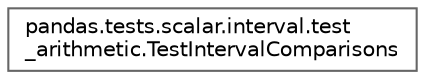 digraph "Graphical Class Hierarchy"
{
 // LATEX_PDF_SIZE
  bgcolor="transparent";
  edge [fontname=Helvetica,fontsize=10,labelfontname=Helvetica,labelfontsize=10];
  node [fontname=Helvetica,fontsize=10,shape=box,height=0.2,width=0.4];
  rankdir="LR";
  Node0 [id="Node000000",label="pandas.tests.scalar.interval.test\l_arithmetic.TestIntervalComparisons",height=0.2,width=0.4,color="grey40", fillcolor="white", style="filled",URL="$dd/db3/classpandas_1_1tests_1_1scalar_1_1interval_1_1test__arithmetic_1_1TestIntervalComparisons.html",tooltip=" "];
}
